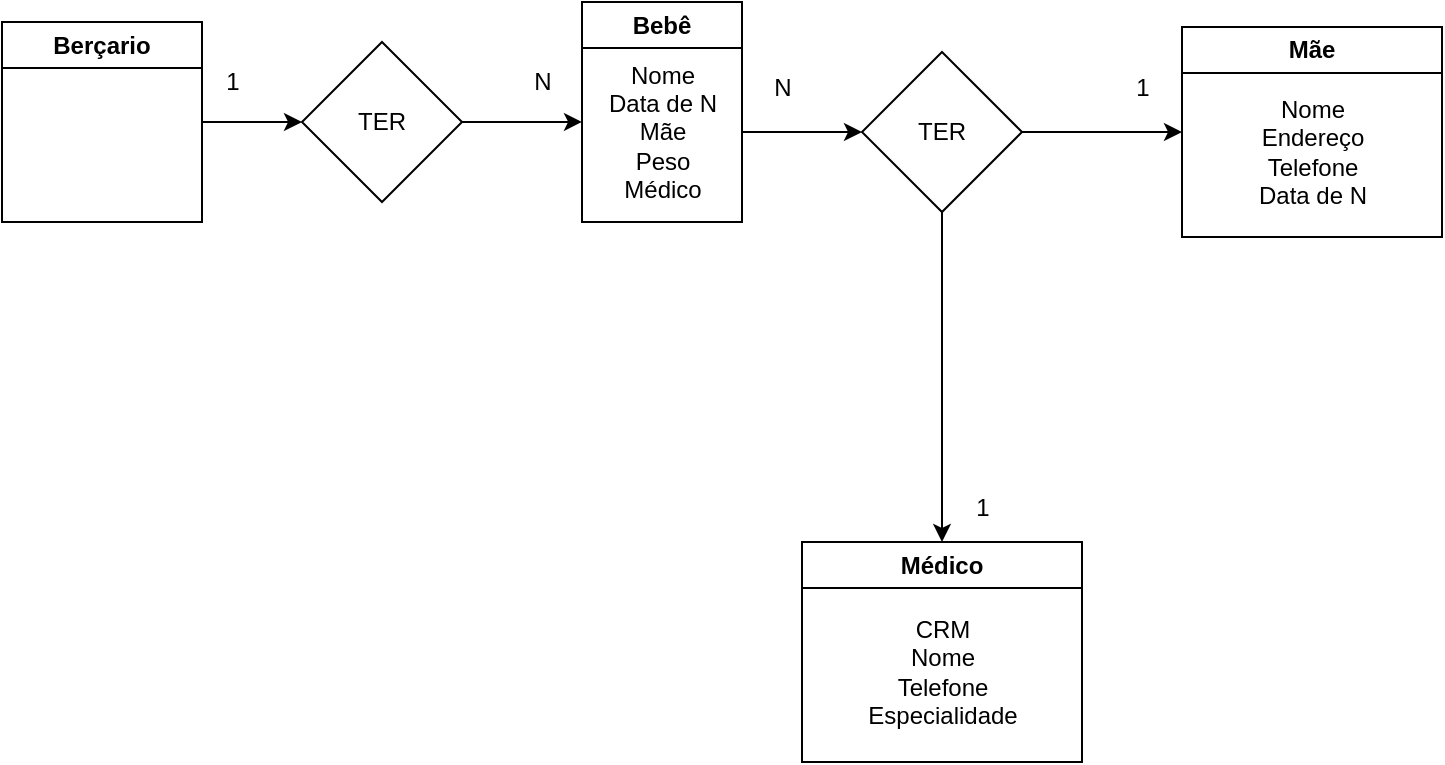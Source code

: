 <mxfile version="21.6.9" type="github">
  <diagram id="R2lEEEUBdFMjLlhIrx00" name="Page-1">
    <mxGraphModel dx="1434" dy="678" grid="1" gridSize="10" guides="1" tooltips="1" connect="1" arrows="1" fold="1" page="1" pageScale="1" pageWidth="850" pageHeight="1100" math="0" shadow="0" extFonts="Permanent Marker^https://fonts.googleapis.com/css?family=Permanent+Marker">
      <root>
        <mxCell id="0" />
        <mxCell id="1" parent="0" />
        <mxCell id="kNEaoiPdolSE0sMbck4--2" style="edgeStyle=orthogonalEdgeStyle;rounded=0;orthogonalLoop=1;jettySize=auto;html=1;" edge="1" parent="1" source="kNEaoiPdolSE0sMbck4--1" target="kNEaoiPdolSE0sMbck4--3">
          <mxGeometry relative="1" as="geometry">
            <mxPoint x="200" y="90" as="targetPoint" />
          </mxGeometry>
        </mxCell>
        <mxCell id="kNEaoiPdolSE0sMbck4--1" value="Berçario" style="swimlane;whiteSpace=wrap;html=1;" vertex="1" parent="1">
          <mxGeometry x="40" y="40" width="100" height="100" as="geometry" />
        </mxCell>
        <mxCell id="kNEaoiPdolSE0sMbck4--4" style="edgeStyle=orthogonalEdgeStyle;rounded=0;orthogonalLoop=1;jettySize=auto;html=1;entryX=0;entryY=0.444;entryDx=0;entryDy=0;entryPerimeter=0;" edge="1" parent="1" source="kNEaoiPdolSE0sMbck4--3" target="kNEaoiPdolSE0sMbck4--6">
          <mxGeometry relative="1" as="geometry">
            <mxPoint x="330" y="90" as="targetPoint" />
          </mxGeometry>
        </mxCell>
        <mxCell id="kNEaoiPdolSE0sMbck4--3" value="TER" style="rhombus;whiteSpace=wrap;html=1;" vertex="1" parent="1">
          <mxGeometry x="190" y="50" width="80" height="80" as="geometry" />
        </mxCell>
        <mxCell id="kNEaoiPdolSE0sMbck4--5" value="Bebê" style="swimlane;whiteSpace=wrap;html=1;" vertex="1" parent="1">
          <mxGeometry x="330" y="30" width="80" height="110" as="geometry" />
        </mxCell>
        <mxCell id="kNEaoiPdolSE0sMbck4--6" value="&lt;div&gt;Nome&lt;/div&gt;&lt;div&gt;Data de N&lt;/div&gt;&lt;div&gt;Mãe&lt;/div&gt;&lt;div&gt;Peso&lt;/div&gt;&lt;div&gt;Médico&lt;br&gt;&lt;/div&gt;" style="text;html=1;align=center;verticalAlign=middle;resizable=0;points=[];autosize=1;strokeColor=none;fillColor=none;" vertex="1" parent="kNEaoiPdolSE0sMbck4--5">
          <mxGeometry y="20" width="80" height="90" as="geometry" />
        </mxCell>
        <mxCell id="kNEaoiPdolSE0sMbck4--11" style="edgeStyle=orthogonalEdgeStyle;rounded=0;orthogonalLoop=1;jettySize=auto;html=1;" edge="1" parent="1" source="kNEaoiPdolSE0sMbck4--9" target="kNEaoiPdolSE0sMbck4--12">
          <mxGeometry relative="1" as="geometry">
            <mxPoint x="610" y="95" as="targetPoint" />
          </mxGeometry>
        </mxCell>
        <mxCell id="kNEaoiPdolSE0sMbck4--14" style="edgeStyle=orthogonalEdgeStyle;rounded=0;orthogonalLoop=1;jettySize=auto;html=1;" edge="1" parent="1" source="kNEaoiPdolSE0sMbck4--9" target="kNEaoiPdolSE0sMbck4--15">
          <mxGeometry relative="1" as="geometry">
            <mxPoint x="510" y="250" as="targetPoint" />
          </mxGeometry>
        </mxCell>
        <mxCell id="kNEaoiPdolSE0sMbck4--9" value="TER" style="rhombus;whiteSpace=wrap;html=1;" vertex="1" parent="1">
          <mxGeometry x="470" y="55" width="80" height="80" as="geometry" />
        </mxCell>
        <mxCell id="kNEaoiPdolSE0sMbck4--10" style="edgeStyle=orthogonalEdgeStyle;rounded=0;orthogonalLoop=1;jettySize=auto;html=1;entryX=0;entryY=0.5;entryDx=0;entryDy=0;" edge="1" parent="1" source="kNEaoiPdolSE0sMbck4--6" target="kNEaoiPdolSE0sMbck4--9">
          <mxGeometry relative="1" as="geometry" />
        </mxCell>
        <mxCell id="kNEaoiPdolSE0sMbck4--12" value="Mãe" style="swimlane;whiteSpace=wrap;html=1;" vertex="1" parent="1">
          <mxGeometry x="630" y="42.5" width="130" height="105" as="geometry" />
        </mxCell>
        <mxCell id="kNEaoiPdolSE0sMbck4--13" value="&lt;div&gt;Nome&lt;/div&gt;&lt;div&gt;Endereço&lt;/div&gt;&lt;div&gt;Telefone&lt;/div&gt;&lt;div&gt;Data de N&lt;br&gt;&lt;/div&gt;" style="text;html=1;align=center;verticalAlign=middle;resizable=0;points=[];autosize=1;strokeColor=none;fillColor=none;" vertex="1" parent="kNEaoiPdolSE0sMbck4--12">
          <mxGeometry x="25" y="27.5" width="80" height="70" as="geometry" />
        </mxCell>
        <mxCell id="kNEaoiPdolSE0sMbck4--15" value="Médico" style="swimlane;whiteSpace=wrap;html=1;" vertex="1" parent="1">
          <mxGeometry x="440" y="300" width="140" height="110" as="geometry" />
        </mxCell>
        <mxCell id="kNEaoiPdolSE0sMbck4--16" value="&lt;div&gt;CRM&lt;/div&gt;&lt;div&gt;Nome&lt;/div&gt;&lt;div&gt;Telefone&lt;/div&gt;&lt;div&gt;Especialidade&lt;br&gt;&lt;/div&gt;" style="text;html=1;align=center;verticalAlign=middle;resizable=0;points=[];autosize=1;strokeColor=none;fillColor=none;" vertex="1" parent="kNEaoiPdolSE0sMbck4--15">
          <mxGeometry x="20" y="30" width="100" height="70" as="geometry" />
        </mxCell>
        <mxCell id="kNEaoiPdolSE0sMbck4--18" value="1" style="text;html=1;align=center;verticalAlign=middle;resizable=0;points=[];autosize=1;strokeColor=none;fillColor=none;" vertex="1" parent="1">
          <mxGeometry x="140" y="55" width="30" height="30" as="geometry" />
        </mxCell>
        <mxCell id="kNEaoiPdolSE0sMbck4--19" value="N" style="text;html=1;align=center;verticalAlign=middle;resizable=0;points=[];autosize=1;strokeColor=none;fillColor=none;" vertex="1" parent="1">
          <mxGeometry x="295" y="55" width="30" height="30" as="geometry" />
        </mxCell>
        <mxCell id="kNEaoiPdolSE0sMbck4--20" value="N" style="text;html=1;align=center;verticalAlign=middle;resizable=0;points=[];autosize=1;strokeColor=none;fillColor=none;" vertex="1" parent="1">
          <mxGeometry x="415" y="58" width="30" height="30" as="geometry" />
        </mxCell>
        <mxCell id="kNEaoiPdolSE0sMbck4--21" value="1" style="text;html=1;align=center;verticalAlign=middle;resizable=0;points=[];autosize=1;strokeColor=none;fillColor=none;" vertex="1" parent="1">
          <mxGeometry x="595" y="58" width="30" height="30" as="geometry" />
        </mxCell>
        <mxCell id="kNEaoiPdolSE0sMbck4--22" value="1" style="text;html=1;align=center;verticalAlign=middle;resizable=0;points=[];autosize=1;strokeColor=none;fillColor=none;" vertex="1" parent="1">
          <mxGeometry x="515" y="268" width="30" height="30" as="geometry" />
        </mxCell>
      </root>
    </mxGraphModel>
  </diagram>
</mxfile>
